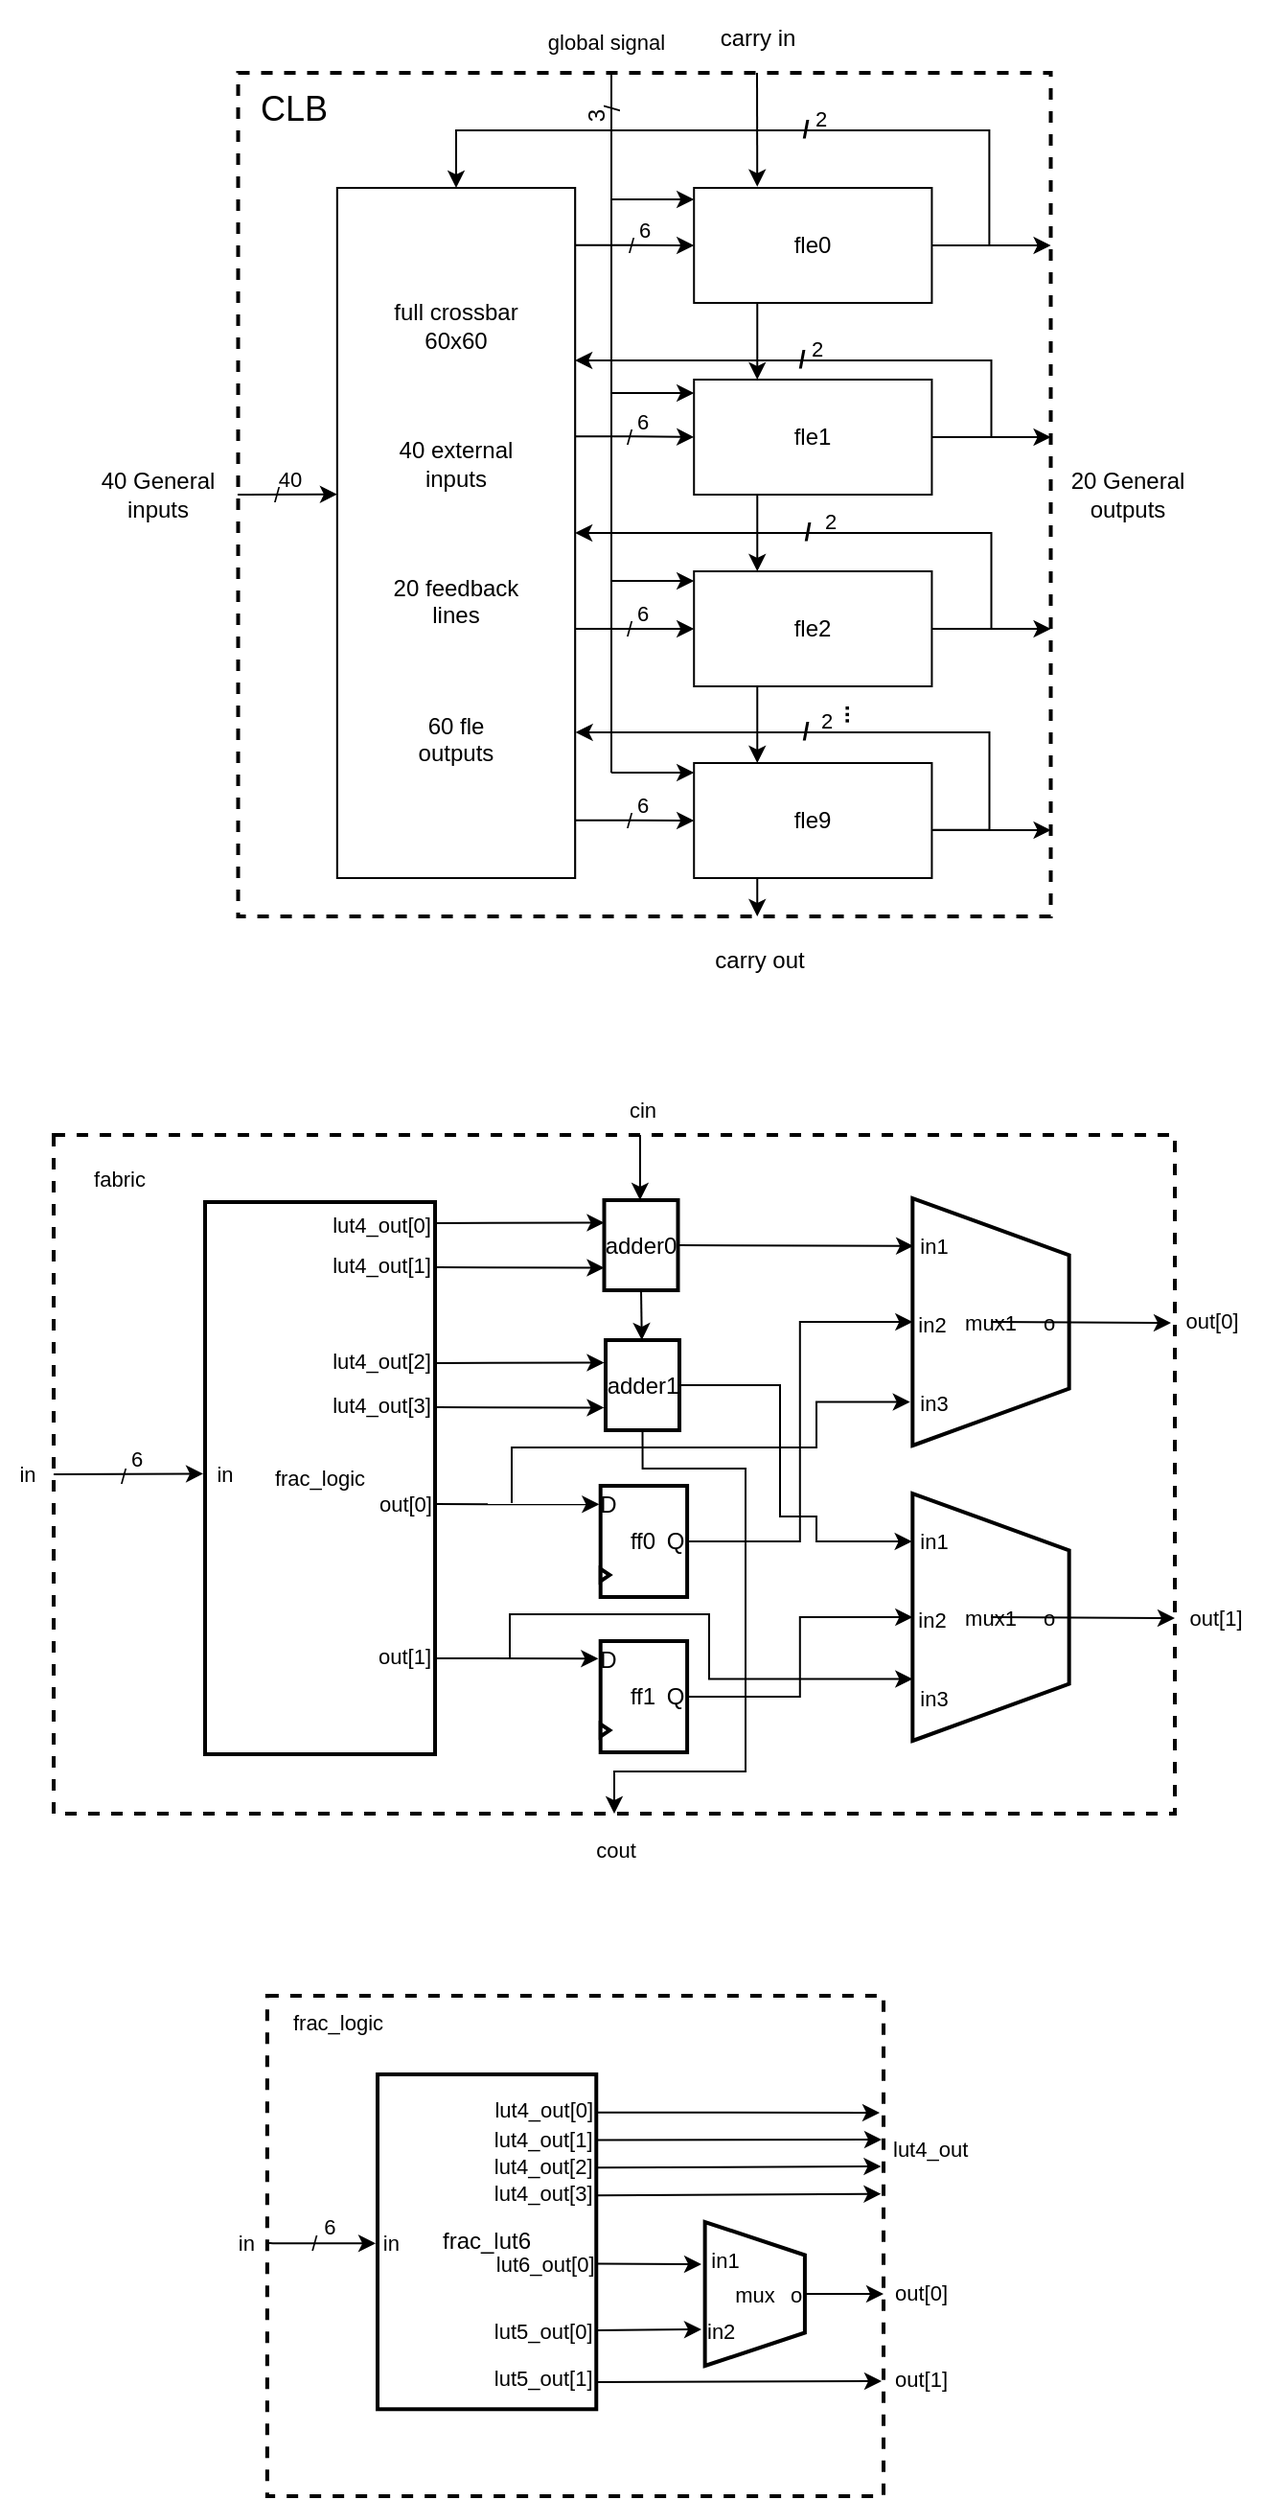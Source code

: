 <mxfile version="20.5.3" type="github">
  <diagram id="gUxy-qBg4H8M0a1N89VH" name="k6_frac_N10_tileable_adder_chain_dpram8K_dsp36_fracff_40nm_sub_tile.xml">
    <mxGraphModel dx="737" dy="924" grid="1" gridSize="1" guides="1" tooltips="1" connect="1" arrows="1" fold="1" page="1" pageScale="1" pageWidth="827" pageHeight="1169" math="0" shadow="0">
      <root>
        <mxCell id="0" />
        <mxCell id="1" parent="0" />
        <mxCell id="h3IM62Ve9VoJd0DQMb7h-341" value="" style="group;" vertex="1" connectable="0" parent="1">
          <mxGeometry x="1085" y="1094" width="344" height="220" as="geometry" />
        </mxCell>
        <mxCell id="h3IM62Ve9VoJd0DQMb7h-211" value="" style="group;" vertex="1" connectable="0" parent="h3IM62Ve9VoJd0DQMb7h-341">
          <mxGeometry width="264" height="220" as="geometry" />
        </mxCell>
        <mxCell id="h3IM62Ve9VoJd0DQMb7h-214" value="" style="rounded=0;whiteSpace=wrap;html=1;labelBackgroundColor=none;labelBorderColor=none;strokeColor=default;strokeWidth=2;fontSize=11;fontColor=none;fillColor=none;dashed=1;" vertex="1" parent="h3IM62Ve9VoJd0DQMb7h-211">
          <mxGeometry x="-57.564" y="-41" width="321.564" height="261" as="geometry" />
        </mxCell>
        <mxCell id="h3IM62Ve9VoJd0DQMb7h-142" value="frac_lut6" style="rounded=0;whiteSpace=wrap;html=1;labelBackgroundColor=none;labelBorderColor=none;strokeColor=default;strokeWidth=2;fontSize=12;fontColor=none;fillColor=default;movable=1;resizable=1;rotatable=1;deletable=1;editable=1;connectable=1;direction=west;" vertex="1" parent="h3IM62Ve9VoJd0DQMb7h-211">
          <mxGeometry width="114.135" height="174.644" as="geometry" />
        </mxCell>
        <mxCell id="h3IM62Ve9VoJd0DQMb7h-197" value="" style="endArrow=classic;html=1;rounded=0;labelBorderColor=none;fontSize=12;fontColor=none;exitX=0;exitY=0.896;exitDx=0;exitDy=0;exitPerimeter=0;" edge="1" parent="h3IM62Ve9VoJd0DQMb7h-211">
          <mxGeometry width="50" height="50" relative="1" as="geometry">
            <mxPoint x="114.135" y="34.271" as="sourcePoint" />
            <mxPoint x="263" y="34" as="targetPoint" />
          </mxGeometry>
        </mxCell>
        <mxCell id="h3IM62Ve9VoJd0DQMb7h-198" value="" style="endArrow=classic;html=1;rounded=0;labelBorderColor=none;fontSize=12;fontColor=none;exitX=0;exitY=0.896;exitDx=0;exitDy=0;exitPerimeter=0;entryX=0.996;entryY=0.341;entryDx=0;entryDy=0;entryPerimeter=0;" edge="1" parent="h3IM62Ve9VoJd0DQMb7h-211" target="h3IM62Ve9VoJd0DQMb7h-214">
          <mxGeometry width="50" height="50" relative="1" as="geometry">
            <mxPoint x="114.135" y="48.683" as="sourcePoint" />
            <mxPoint x="198.496" y="48.324" as="targetPoint" />
          </mxGeometry>
        </mxCell>
        <mxCell id="h3IM62Ve9VoJd0DQMb7h-199" value="" style="endArrow=classic;html=1;rounded=0;labelBorderColor=none;fontSize=12;fontColor=none;exitX=0;exitY=0.896;exitDx=0;exitDy=0;exitPerimeter=0;entryX=0.996;entryY=0.396;entryDx=0;entryDy=0;entryPerimeter=0;" edge="1" parent="h3IM62Ve9VoJd0DQMb7h-211" target="h3IM62Ve9VoJd0DQMb7h-214">
          <mxGeometry width="50" height="50" relative="1" as="geometry">
            <mxPoint x="114.135" y="63.095" as="sourcePoint" />
            <mxPoint x="198.496" y="62.736" as="targetPoint" />
          </mxGeometry>
        </mxCell>
        <mxCell id="h3IM62Ve9VoJd0DQMb7h-200" value="" style="endArrow=classic;html=1;rounded=0;labelBorderColor=none;fontSize=12;fontColor=none;exitX=0;exitY=0.896;exitDx=0;exitDy=0;exitPerimeter=0;" edge="1" parent="h3IM62Ve9VoJd0DQMb7h-211">
          <mxGeometry width="50" height="50" relative="1" as="geometry">
            <mxPoint x="114.135" y="19.858" as="sourcePoint" />
            <mxPoint x="262" y="20" as="targetPoint" />
          </mxGeometry>
        </mxCell>
        <mxCell id="h3IM62Ve9VoJd0DQMb7h-204" value="lut4_out[0]" style="edgeLabel;align=center;verticalAlign=middle;resizable=0;points=[];fontSize=11;fontColor=none;labelBackgroundColor=none;" vertex="1" connectable="0" parent="h3IM62Ve9VoJd0DQMb7h-200">
          <mxGeometry x="-0.603" y="1" relative="1" as="geometry">
            <mxPoint x="-57" y="-1" as="offset" />
          </mxGeometry>
        </mxCell>
        <mxCell id="h3IM62Ve9VoJd0DQMb7h-201" value="" style="endArrow=classic;html=1;rounded=0;labelBorderColor=none;fontSize=12;fontColor=none;exitX=0;exitY=0.896;exitDx=0;exitDy=0;exitPerimeter=0;" edge="1" parent="h3IM62Ve9VoJd0DQMb7h-211">
          <mxGeometry width="50" height="50" relative="1" as="geometry">
            <mxPoint x="114.135" y="133.462" as="sourcePoint" />
            <mxPoint x="169" y="133" as="targetPoint" />
          </mxGeometry>
        </mxCell>
        <mxCell id="h3IM62Ve9VoJd0DQMb7h-202" value="" style="endArrow=classic;html=1;rounded=0;labelBorderColor=none;fontSize=12;fontColor=none;exitX=0.003;exitY=0.081;exitDx=0;exitDy=0;exitPerimeter=0;" edge="1" parent="h3IM62Ve9VoJd0DQMb7h-211" source="h3IM62Ve9VoJd0DQMb7h-142">
          <mxGeometry width="50" height="50" relative="1" as="geometry">
            <mxPoint x="114.135" y="150.417" as="sourcePoint" />
            <mxPoint x="263" y="160" as="targetPoint" />
          </mxGeometry>
        </mxCell>
        <mxCell id="h3IM62Ve9VoJd0DQMb7h-203" value="" style="endArrow=classic;html=1;rounded=0;labelBorderColor=none;fontSize=12;fontColor=none;exitX=0;exitY=0.896;exitDx=0;exitDy=0;exitPerimeter=0;" edge="1" parent="h3IM62Ve9VoJd0DQMb7h-211">
          <mxGeometry width="50" height="50" relative="1" as="geometry">
            <mxPoint x="114.135" y="98.702" as="sourcePoint" />
            <mxPoint x="169" y="99" as="targetPoint" />
          </mxGeometry>
        </mxCell>
        <mxCell id="h3IM62Ve9VoJd0DQMb7h-205" value="lut4_out[1]" style="edgeLabel;align=center;verticalAlign=middle;resizable=0;points=[];fontSize=11;fontColor=none;labelBackgroundColor=none;" vertex="1" connectable="0" parent="h3IM62Ve9VoJd0DQMb7h-211">
          <mxGeometry x="86.344" y="33.062" as="geometry" />
        </mxCell>
        <mxCell id="h3IM62Ve9VoJd0DQMb7h-206" value="lut4_out[2]" style="edgeLabel;align=center;verticalAlign=middle;resizable=0;points=[];fontSize=11;fontColor=none;labelBackgroundColor=none;" vertex="1" connectable="0" parent="h3IM62Ve9VoJd0DQMb7h-211">
          <mxGeometry x="86.344" y="47.475" as="geometry" />
        </mxCell>
        <mxCell id="h3IM62Ve9VoJd0DQMb7h-207" value="lut4_out[3]" style="edgeLabel;align=center;verticalAlign=middle;resizable=0;points=[];fontSize=11;fontColor=none;labelBackgroundColor=none;" vertex="1" connectable="0" parent="h3IM62Ve9VoJd0DQMb7h-211">
          <mxGeometry x="86.344" y="61.039" as="geometry" />
        </mxCell>
        <mxCell id="h3IM62Ve9VoJd0DQMb7h-208" value="lut6_out[0]" style="edgeLabel;align=center;verticalAlign=middle;resizable=0;points=[];fontSize=11;fontColor=none;labelBackgroundColor=none;" vertex="1" connectable="0" parent="h3IM62Ve9VoJd0DQMb7h-211">
          <mxGeometry x="87.336" y="98.342" as="geometry" />
        </mxCell>
        <mxCell id="h3IM62Ve9VoJd0DQMb7h-209" value="lut5_out[0]" style="edgeLabel;align=center;verticalAlign=middle;resizable=0;points=[];fontSize=11;fontColor=none;labelBackgroundColor=none;" vertex="1" connectable="0" parent="h3IM62Ve9VoJd0DQMb7h-211">
          <mxGeometry x="86.344" y="133.101" as="geometry" />
        </mxCell>
        <mxCell id="h3IM62Ve9VoJd0DQMb7h-210" value="lut5_out[1]" style="edgeLabel;align=center;verticalAlign=middle;resizable=0;points=[];fontSize=11;fontColor=none;labelBackgroundColor=none;" vertex="1" connectable="0" parent="h3IM62Ve9VoJd0DQMb7h-211">
          <mxGeometry x="86.344" y="157.997" as="geometry" />
        </mxCell>
        <mxCell id="h3IM62Ve9VoJd0DQMb7h-215" style="edgeStyle=none;rounded=0;orthogonalLoop=1;jettySize=auto;html=0;labelBorderColor=none;fontSize=11;fontColor=none;startArrow=none;startFill=0;endArrow=classic;endFill=1;exitX=0;exitY=0.494;exitDx=0;exitDy=0;exitPerimeter=0;" edge="1" parent="h3IM62Ve9VoJd0DQMb7h-211" source="h3IM62Ve9VoJd0DQMb7h-214">
          <mxGeometry relative="1" as="geometry">
            <mxPoint x="-0.992" y="88.17" as="targetPoint" />
            <Array as="points">
              <mxPoint x="-54.586" y="88.17" />
            </Array>
          </mxGeometry>
        </mxCell>
        <mxCell id="h3IM62Ve9VoJd0DQMb7h-216" value="in" style="edgeLabel;align=center;verticalAlign=middle;resizable=0;points=[];fontSize=11;fontColor=none;labelBackgroundColor=none;" vertex="1" connectable="0" parent="h3IM62Ve9VoJd0DQMb7h-215">
          <mxGeometry x="0.499" relative="1" as="geometry">
            <mxPoint x="22" y="-1" as="offset" />
          </mxGeometry>
        </mxCell>
        <mxCell id="h3IM62Ve9VoJd0DQMb7h-217" value="in" style="edgeLabel;align=center;verticalAlign=middle;resizable=0;points=[];fontSize=11;fontColor=none;labelBackgroundColor=none;" vertex="1" connectable="0" parent="h3IM62Ve9VoJd0DQMb7h-215">
          <mxGeometry x="0.209" relative="1" as="geometry">
            <mxPoint x="-45" y="-1" as="offset" />
          </mxGeometry>
        </mxCell>
        <mxCell id="h3IM62Ve9VoJd0DQMb7h-218" value="/" style="edgeLabel;align=center;verticalAlign=middle;resizable=0;points=[];fontSize=11;fontColor=none;labelBackgroundColor=none;" vertex="1" connectable="0" parent="h3IM62Ve9VoJd0DQMb7h-215">
          <mxGeometry x="-0.127" y="1" relative="1" as="geometry">
            <mxPoint as="offset" />
          </mxGeometry>
        </mxCell>
        <mxCell id="h3IM62Ve9VoJd0DQMb7h-219" value="6" style="edgeLabel;align=center;verticalAlign=bottom;resizable=0;points=[];fontSize=11;fontColor=none;" vertex="1" connectable="0" parent="h3IM62Ve9VoJd0DQMb7h-215">
          <mxGeometry x="0.073" y="-1" relative="1" as="geometry">
            <mxPoint x="2" y="-1" as="offset" />
          </mxGeometry>
        </mxCell>
        <mxCell id="h3IM62Ve9VoJd0DQMb7h-220" style="edgeStyle=none;rounded=0;orthogonalLoop=1;jettySize=auto;html=0;exitX=0.5;exitY=0;exitDx=0;exitDy=0;labelBorderColor=none;fontSize=11;fontColor=none;startArrow=none;startFill=0;endArrow=classic;endFill=1;" edge="1" parent="h3IM62Ve9VoJd0DQMb7h-211" source="h3IM62Ve9VoJd0DQMb7h-214" target="h3IM62Ve9VoJd0DQMb7h-214">
          <mxGeometry relative="1" as="geometry" />
        </mxCell>
        <mxCell id="h3IM62Ve9VoJd0DQMb7h-234" style="edgeStyle=none;rounded=0;orthogonalLoop=1;jettySize=auto;html=0;exitX=0.5;exitY=0;exitDx=0;exitDy=0;entryX=1;entryY=0.596;entryDx=0;entryDy=0;entryPerimeter=0;labelBorderColor=none;fontSize=11;fontColor=none;startArrow=none;startFill=0;endArrow=classic;endFill=1;" edge="1" parent="h3IM62Ve9VoJd0DQMb7h-211" source="h3IM62Ve9VoJd0DQMb7h-223" target="h3IM62Ve9VoJd0DQMb7h-214">
          <mxGeometry relative="1" as="geometry" />
        </mxCell>
        <mxCell id="h3IM62Ve9VoJd0DQMb7h-237" value="frac_logic" style="text;html=1;align=center;verticalAlign=middle;resizable=0;points=[];autosize=1;strokeColor=none;fillColor=none;fontSize=11;fontColor=none;labelBackgroundColor=none;labelBorderColor=none;strokeWidth=2;" vertex="1" parent="h3IM62Ve9VoJd0DQMb7h-211">
          <mxGeometry x="-56" y="-41" width="70" height="27" as="geometry" />
        </mxCell>
        <mxCell id="h3IM62Ve9VoJd0DQMb7h-288" value="" style="group;" vertex="1" connectable="0" parent="h3IM62Ve9VoJd0DQMb7h-211">
          <mxGeometry x="163" y="77" width="73" height="75" as="geometry" />
        </mxCell>
        <mxCell id="h3IM62Ve9VoJd0DQMb7h-227" value="o" style="text;html=1;align=center;verticalAlign=middle;resizable=0;points=[];autosize=1;strokeColor=none;fillColor=none;fontSize=11;fontColor=none;" vertex="1" parent="h3IM62Ve9VoJd0DQMb7h-288">
          <mxGeometry x="42.001" y="24" width="26" height="27" as="geometry" />
        </mxCell>
        <mxCell id="h3IM62Ve9VoJd0DQMb7h-223" value="mux" style="verticalLabelPosition=middle;verticalAlign=middle;html=1;shape=trapezoid;perimeter=trapezoidPerimeter;whiteSpace=wrap;size=0.23;arcSize=10;flipV=1;labelPosition=center;align=center;labelBackgroundColor=none;labelBorderColor=none;strokeColor=default;strokeWidth=2;fontSize=11;fontColor=none;fillColor=none;direction=south;" vertex="1" parent="h3IM62Ve9VoJd0DQMb7h-288">
          <mxGeometry x="7.821" width="52.143" height="75" as="geometry" />
        </mxCell>
        <mxCell id="h3IM62Ve9VoJd0DQMb7h-225" value="in2" style="text;whiteSpace=wrap;fontSize=11;fontColor=none;" vertex="1" parent="h3IM62Ve9VoJd0DQMb7h-288">
          <mxGeometry x="6.952" y="44.25" width="66.048" height="21" as="geometry" />
        </mxCell>
        <mxCell id="h3IM62Ve9VoJd0DQMb7h-224" value="in1" style="text;html=1;align=center;verticalAlign=middle;resizable=0;points=[];autosize=1;strokeColor=none;fillColor=none;fontSize=11;fontColor=none;labelBackgroundColor=none;labelBorderColor=none;strokeWidth=2;" vertex="1" parent="h3IM62Ve9VoJd0DQMb7h-288">
          <mxGeometry y="6" width="35" height="27" as="geometry" />
        </mxCell>
        <mxCell id="h3IM62Ve9VoJd0DQMb7h-221" value="out[1]" style="text;whiteSpace=wrap;fontSize=11;fontColor=none;" vertex="1" parent="h3IM62Ve9VoJd0DQMb7h-341">
          <mxGeometry x="268" y="146" width="76" height="28" as="geometry" />
        </mxCell>
        <mxCell id="h3IM62Ve9VoJd0DQMb7h-222" value="lut4_out" style="text;whiteSpace=wrap;fontSize=11;fontColor=none;" vertex="1" parent="h3IM62Ve9VoJd0DQMb7h-341">
          <mxGeometry x="267" y="26" width="76" height="28" as="geometry" />
        </mxCell>
        <mxCell id="h3IM62Ve9VoJd0DQMb7h-235" value="out[0]" style="text;whiteSpace=wrap;fontSize=11;fontColor=none;" vertex="1" parent="h3IM62Ve9VoJd0DQMb7h-341">
          <mxGeometry x="268" y="101" width="76" height="28" as="geometry" />
        </mxCell>
        <mxCell id="h3IM62Ve9VoJd0DQMb7h-342" value="" style="group;" vertex="1" connectable="0" parent="1">
          <mxGeometry x="888" y="577" width="658" height="413" as="geometry" />
        </mxCell>
        <mxCell id="h3IM62Ve9VoJd0DQMb7h-320" value="" style="rounded=0;whiteSpace=wrap;html=1;labelBackgroundColor=none;labelBorderColor=none;strokeColor=default;strokeWidth=2;fontSize=11;fontColor=none;fillColor=none;dashed=1;" vertex="1" parent="h3IM62Ve9VoJd0DQMb7h-342">
          <mxGeometry x="28" y="27" width="585" height="354" as="geometry" />
        </mxCell>
        <mxCell id="h3IM62Ve9VoJd0DQMb7h-327" style="edgeStyle=none;rounded=0;orthogonalLoop=1;jettySize=auto;html=0;exitX=0;exitY=0.5;exitDx=0;exitDy=0;entryX=-0.008;entryY=0.492;entryDx=0;entryDy=0;entryPerimeter=0;labelBorderColor=none;fontSize=11;fontColor=none;startArrow=none;startFill=0;endArrow=classic;endFill=1;" edge="1" parent="h3IM62Ve9VoJd0DQMb7h-342" source="h3IM62Ve9VoJd0DQMb7h-320" target="h3IM62Ve9VoJd0DQMb7h-238">
          <mxGeometry relative="1" as="geometry" />
        </mxCell>
        <mxCell id="h3IM62Ve9VoJd0DQMb7h-332" value="/" style="edgeLabel;align=center;verticalAlign=middle;resizable=0;points=[];fontSize=11;fontColor=none;labelBackgroundColor=none;html=1;" vertex="1" connectable="0" parent="h3IM62Ve9VoJd0DQMb7h-327">
          <mxGeometry x="-0.344" y="-1" relative="1" as="geometry">
            <mxPoint x="10" as="offset" />
          </mxGeometry>
        </mxCell>
        <mxCell id="h3IM62Ve9VoJd0DQMb7h-333" value="6" style="edgeLabel;html=1;align=center;verticalAlign=bottom;resizable=0;points=[];fontSize=11;fontColor=none;labelBackgroundColor=none;" vertex="1" connectable="0" parent="h3IM62Ve9VoJd0DQMb7h-327">
          <mxGeometry x="0.31" y="-1" relative="1" as="geometry">
            <mxPoint x="-8" as="offset" />
          </mxGeometry>
        </mxCell>
        <mxCell id="h3IM62Ve9VoJd0DQMb7h-277" style="edgeStyle=none;rounded=0;orthogonalLoop=1;jettySize=auto;html=0;exitX=0;exitY=0.25;exitDx=0;exitDy=0;labelBorderColor=none;fontSize=11;fontColor=none;startArrow=classic;startFill=1;endArrow=none;endFill=0;" edge="1" parent="h3IM62Ve9VoJd0DQMb7h-342" source="h3IM62Ve9VoJd0DQMb7h-146">
          <mxGeometry relative="1" as="geometry">
            <mxPoint x="228" y="73" as="targetPoint" />
          </mxGeometry>
        </mxCell>
        <mxCell id="h3IM62Ve9VoJd0DQMb7h-278" style="edgeStyle=none;rounded=0;orthogonalLoop=1;jettySize=auto;html=0;exitX=0;exitY=0.75;exitDx=0;exitDy=0;labelBorderColor=none;fontSize=11;fontColor=none;startArrow=classic;startFill=1;endArrow=none;endFill=0;" edge="1" parent="h3IM62Ve9VoJd0DQMb7h-342" source="h3IM62Ve9VoJd0DQMb7h-146">
          <mxGeometry relative="1" as="geometry">
            <mxPoint x="228" y="96" as="targetPoint" />
          </mxGeometry>
        </mxCell>
        <mxCell id="h3IM62Ve9VoJd0DQMb7h-146" value="adder0" style="rounded=0;whiteSpace=wrap;html=1;labelBackgroundColor=none;labelBorderColor=none;strokeColor=default;strokeWidth=2;fontSize=12;fontColor=none;fillColor=default;" vertex="1" parent="h3IM62Ve9VoJd0DQMb7h-342">
          <mxGeometry x="315.25" y="61" width="38.5" height="47" as="geometry" />
        </mxCell>
        <mxCell id="h3IM62Ve9VoJd0DQMb7h-240" value="" style="group;" vertex="1" connectable="0" parent="h3IM62Ve9VoJd0DQMb7h-342">
          <mxGeometry x="303" y="206.999" width="63.005" height="61.001" as="geometry" />
        </mxCell>
        <mxCell id="h3IM62Ve9VoJd0DQMb7h-156" value="Q" style="text;html=1;align=center;verticalAlign=middle;resizable=0;points=[];autosize=1;strokeColor=none;fillColor=none;fontSize=12;fontColor=none;container=0;" vertex="1" parent="h3IM62Ve9VoJd0DQMb7h-240">
          <mxGeometry x="35.005" y="18.496" width="28" height="27" as="geometry" />
        </mxCell>
        <mxCell id="h3IM62Ve9VoJd0DQMb7h-155" value="D" style="text;html=1;align=center;verticalAlign=middle;resizable=0;points=[];autosize=1;strokeColor=none;fillColor=none;fontSize=12;fontColor=none;container=0;" vertex="1" parent="h3IM62Ve9VoJd0DQMb7h-240">
          <mxGeometry width="28" height="27" as="geometry" />
        </mxCell>
        <mxCell id="h3IM62Ve9VoJd0DQMb7h-153" value="ff0" style="rounded=0;whiteSpace=wrap;html=1;labelBackgroundColor=none;labelBorderColor=none;strokeColor=default;strokeWidth=2;fontSize=12;fontColor=none;fillColor=none;movable=1;resizable=1;rotatable=1;deletable=1;editable=1;connectable=1;container=0;" vertex="1" parent="h3IM62Ve9VoJd0DQMb7h-240">
          <mxGeometry x="10.352" y="3.001" width="45.196" height="58" as="geometry" />
        </mxCell>
        <mxCell id="h3IM62Ve9VoJd0DQMb7h-158" value="" style="triangle;whiteSpace=wrap;html=1;labelBackgroundColor=none;labelBorderColor=none;strokeColor=default;strokeWidth=2;fontSize=12;fontColor=none;fillColor=default;container=0;" vertex="1" parent="h3IM62Ve9VoJd0DQMb7h-240">
          <mxGeometry x="10.352" y="46.341" width="4.757" height="6.374" as="geometry" />
        </mxCell>
        <mxCell id="h3IM62Ve9VoJd0DQMb7h-267" value="" style="group;" vertex="1" connectable="0" parent="h3IM62Ve9VoJd0DQMb7h-342">
          <mxGeometry x="303" y="287.999" width="63.005" height="61.001" as="geometry" />
        </mxCell>
        <mxCell id="h3IM62Ve9VoJd0DQMb7h-271" value="Q" style="text;html=1;align=center;verticalAlign=middle;resizable=0;points=[];autosize=1;strokeColor=none;fillColor=none;fontSize=12;fontColor=none;container=0;" vertex="1" parent="h3IM62Ve9VoJd0DQMb7h-267">
          <mxGeometry x="35.005" y="18.496" width="28" height="27" as="geometry" />
        </mxCell>
        <mxCell id="h3IM62Ve9VoJd0DQMb7h-268" value="ff1" style="rounded=0;whiteSpace=wrap;html=1;labelBackgroundColor=none;labelBorderColor=none;strokeColor=default;strokeWidth=2;fontSize=12;fontColor=none;fillColor=none;movable=1;resizable=1;rotatable=1;deletable=1;editable=1;connectable=1;container=0;" vertex="1" parent="h3IM62Ve9VoJd0DQMb7h-267">
          <mxGeometry x="10.352" y="3.001" width="45.196" height="58" as="geometry" />
        </mxCell>
        <mxCell id="h3IM62Ve9VoJd0DQMb7h-269" value="" style="triangle;whiteSpace=wrap;html=1;labelBackgroundColor=none;labelBorderColor=none;strokeColor=default;strokeWidth=2;fontSize=12;fontColor=none;fillColor=default;container=0;" vertex="1" parent="h3IM62Ve9VoJd0DQMb7h-267">
          <mxGeometry x="10.352" y="46.341" width="4.757" height="6.374" as="geometry" />
        </mxCell>
        <mxCell id="h3IM62Ve9VoJd0DQMb7h-270" value="D" style="text;html=1;align=center;verticalAlign=middle;resizable=0;points=[];autosize=1;strokeColor=none;fillColor=none;fontSize=12;fontColor=none;container=0;" vertex="1" parent="h3IM62Ve9VoJd0DQMb7h-267">
          <mxGeometry width="28" height="27" as="geometry" />
        </mxCell>
        <mxCell id="h3IM62Ve9VoJd0DQMb7h-273" style="edgeStyle=none;rounded=0;orthogonalLoop=1;jettySize=auto;html=0;exitX=1.004;exitY=0.547;exitDx=0;exitDy=0;labelBorderColor=none;fontSize=11;fontColor=none;startArrow=none;startFill=0;endArrow=classic;endFill=1;entryX=-0.015;entryY=0.167;entryDx=0;entryDy=0;entryPerimeter=0;exitPerimeter=0;" edge="1" parent="h3IM62Ve9VoJd0DQMb7h-342">
          <mxGeometry relative="1" as="geometry">
            <mxPoint x="312.194" y="300.146" as="targetPoint" />
            <mxPoint x="227.0" y="299.996" as="sourcePoint" />
          </mxGeometry>
        </mxCell>
        <mxCell id="h3IM62Ve9VoJd0DQMb7h-275" value="out[1]" style="edgeLabel;align=center;verticalAlign=middle;resizable=0;points=[];fontSize=11;fontColor=none;labelBackgroundColor=none;" vertex="1" connectable="0" parent="h3IM62Ve9VoJd0DQMb7h-342">
          <mxGeometry x="210.998" y="297.999" as="geometry" />
        </mxCell>
        <mxCell id="h3IM62Ve9VoJd0DQMb7h-331" style="edgeStyle=orthogonalEdgeStyle;rounded=0;orthogonalLoop=1;jettySize=auto;html=0;exitX=0.5;exitY=1;exitDx=0;exitDy=0;entryX=0.5;entryY=1;entryDx=0;entryDy=0;labelBorderColor=none;fontSize=11;fontColor=none;startArrow=none;startFill=0;endArrow=classic;endFill=1;" edge="1" parent="h3IM62Ve9VoJd0DQMb7h-342" source="h3IM62Ve9VoJd0DQMb7h-276" target="h3IM62Ve9VoJd0DQMb7h-320">
          <mxGeometry relative="1" as="geometry">
            <Array as="points">
              <mxPoint x="335" y="201" />
              <mxPoint x="389" y="201" />
              <mxPoint x="389" y="359" />
              <mxPoint x="321" y="359" />
            </Array>
          </mxGeometry>
        </mxCell>
        <mxCell id="h3IM62Ve9VoJd0DQMb7h-276" value="adder1" style="rounded=0;whiteSpace=wrap;html=1;labelBackgroundColor=none;labelBorderColor=none;strokeColor=default;strokeWidth=2;fontSize=12;fontColor=none;fillColor=default;" vertex="1" parent="h3IM62Ve9VoJd0DQMb7h-342">
          <mxGeometry x="316" y="134" width="38.5" height="47" as="geometry" />
        </mxCell>
        <mxCell id="h3IM62Ve9VoJd0DQMb7h-330" style="edgeStyle=none;rounded=0;orthogonalLoop=1;jettySize=auto;html=0;exitX=0.5;exitY=1;exitDx=0;exitDy=0;labelBorderColor=none;fontSize=11;fontColor=none;startArrow=none;startFill=0;endArrow=classic;endFill=1;" edge="1" parent="h3IM62Ve9VoJd0DQMb7h-342" source="h3IM62Ve9VoJd0DQMb7h-146" target="h3IM62Ve9VoJd0DQMb7h-276">
          <mxGeometry relative="1" as="geometry" />
        </mxCell>
        <mxCell id="h3IM62Ve9VoJd0DQMb7h-279" style="edgeStyle=none;rounded=0;orthogonalLoop=1;jettySize=auto;html=0;exitX=0;exitY=0.25;exitDx=0;exitDy=0;labelBorderColor=none;fontSize=11;fontColor=none;startArrow=classic;startFill=1;endArrow=none;endFill=0;" edge="1" parent="h3IM62Ve9VoJd0DQMb7h-342">
          <mxGeometry relative="1" as="geometry">
            <mxPoint x="315.25" y="145.74" as="sourcePoint" />
            <mxPoint x="228" y="145.99" as="targetPoint" />
          </mxGeometry>
        </mxCell>
        <mxCell id="h3IM62Ve9VoJd0DQMb7h-280" style="edgeStyle=none;rounded=0;orthogonalLoop=1;jettySize=auto;html=0;exitX=0;exitY=0.75;exitDx=0;exitDy=0;labelBorderColor=none;fontSize=11;fontColor=none;startArrow=classic;startFill=1;endArrow=none;endFill=0;" edge="1" parent="h3IM62Ve9VoJd0DQMb7h-342">
          <mxGeometry relative="1" as="geometry">
            <mxPoint x="315.25" y="169.24" as="sourcePoint" />
            <mxPoint x="228" y="168.99" as="targetPoint" />
          </mxGeometry>
        </mxCell>
        <mxCell id="h3IM62Ve9VoJd0DQMb7h-281" value="lut4_out[0]" style="edgeLabel;align=center;verticalAlign=middle;resizable=0;points=[];fontSize=11;fontColor=none;labelBackgroundColor=none;" vertex="1" connectable="0" parent="h3IM62Ve9VoJd0DQMb7h-342">
          <mxGeometry x="194.998" y="218.999" as="geometry">
            <mxPoint x="4" y="-146" as="offset" />
          </mxGeometry>
        </mxCell>
        <mxCell id="h3IM62Ve9VoJd0DQMb7h-285" value="lut4_out[1]" style="edgeLabel;align=center;verticalAlign=middle;resizable=0;points=[];fontSize=11;fontColor=none;labelBackgroundColor=none;" vertex="1" connectable="0" parent="h3IM62Ve9VoJd0DQMb7h-342">
          <mxGeometry x="194.998" y="239.999" as="geometry">
            <mxPoint x="4" y="-146" as="offset" />
          </mxGeometry>
        </mxCell>
        <mxCell id="h3IM62Ve9VoJd0DQMb7h-286" value="lut4_out[2]" style="edgeLabel;align=center;verticalAlign=middle;resizable=0;points=[];fontSize=11;fontColor=none;labelBackgroundColor=none;" vertex="1" connectable="0" parent="h3IM62Ve9VoJd0DQMb7h-342">
          <mxGeometry x="194.998" y="289.999" as="geometry">
            <mxPoint x="4" y="-146" as="offset" />
          </mxGeometry>
        </mxCell>
        <mxCell id="h3IM62Ve9VoJd0DQMb7h-287" value="lut4_out[3]" style="edgeLabel;align=center;verticalAlign=middle;resizable=0;points=[];fontSize=11;fontColor=none;labelBackgroundColor=none;" vertex="1" connectable="0" parent="h3IM62Ve9VoJd0DQMb7h-342">
          <mxGeometry x="194.998" y="312.999" as="geometry">
            <mxPoint x="4" y="-146" as="offset" />
          </mxGeometry>
        </mxCell>
        <mxCell id="h3IM62Ve9VoJd0DQMb7h-302" value="" style="group;" vertex="1" connectable="0" parent="h3IM62Ve9VoJd0DQMb7h-342">
          <mxGeometry x="468" y="60" width="92.001" height="129" as="geometry" />
        </mxCell>
        <mxCell id="h3IM62Ve9VoJd0DQMb7h-290" value="in1" style="text;html=1;align=center;verticalAlign=middle;resizable=0;points=[];autosize=1;strokeColor=none;fillColor=none;fontSize=11;fontColor=none;" vertex="1" parent="h3IM62Ve9VoJd0DQMb7h-302">
          <mxGeometry x="1" y="11" width="35" height="27" as="geometry" />
        </mxCell>
        <mxCell id="h3IM62Ve9VoJd0DQMb7h-291" value="in3" style="text;html=1;align=center;verticalAlign=middle;resizable=0;points=[];autosize=1;strokeColor=none;fillColor=none;fontSize=11;fontColor=none;" vertex="1" parent="h3IM62Ve9VoJd0DQMb7h-302">
          <mxGeometry x="1" y="93" width="35" height="27" as="geometry" />
        </mxCell>
        <mxCell id="h3IM62Ve9VoJd0DQMb7h-292" value="o" style="text;html=1;align=center;verticalAlign=middle;resizable=0;points=[];autosize=1;strokeColor=none;fillColor=none;fontSize=11;fontColor=none;" vertex="1" parent="h3IM62Ve9VoJd0DQMb7h-302">
          <mxGeometry x="66.001" y="51" width="26" height="27" as="geometry" />
        </mxCell>
        <mxCell id="h3IM62Ve9VoJd0DQMb7h-301" value="in2" style="text;html=1;align=center;verticalAlign=middle;resizable=0;points=[];autosize=1;strokeColor=none;fillColor=none;fontSize=11;fontColor=none;labelBackgroundColor=none;labelBorderColor=none;strokeWidth=2;" vertex="1" parent="h3IM62Ve9VoJd0DQMb7h-302">
          <mxGeometry y="52" width="35" height="27" as="geometry" />
        </mxCell>
        <mxCell id="h3IM62Ve9VoJd0DQMb7h-289" value="mux1" style="verticalLabelPosition=middle;verticalAlign=middle;html=1;shape=trapezoid;perimeter=trapezoidPerimeter;whiteSpace=wrap;size=0.23;arcSize=10;flipV=1;labelPosition=center;align=center;labelBackgroundColor=none;labelBorderColor=none;strokeColor=default;strokeWidth=2;fontSize=11;fontColor=none;fillColor=none;direction=south;" vertex="1" parent="h3IM62Ve9VoJd0DQMb7h-302">
          <mxGeometry x="8.167" width="81.667" height="129" as="geometry" />
        </mxCell>
        <mxCell id="h3IM62Ve9VoJd0DQMb7h-314" style="edgeStyle=orthogonalEdgeStyle;rounded=0;orthogonalLoop=1;jettySize=auto;html=0;exitX=0.176;exitY=1.016;exitDx=0;exitDy=0;labelBorderColor=none;fontSize=11;fontColor=none;startArrow=classic;startFill=1;endArrow=none;endFill=0;exitPerimeter=0;" edge="1" parent="h3IM62Ve9VoJd0DQMb7h-342" source="h3IM62Ve9VoJd0DQMb7h-289">
          <mxGeometry relative="1" as="geometry">
            <mxPoint x="267" y="219" as="targetPoint" />
            <Array as="points">
              <mxPoint x="426" y="166" />
              <mxPoint x="426" y="190" />
              <mxPoint x="267" y="190" />
            </Array>
          </mxGeometry>
        </mxCell>
        <mxCell id="h3IM62Ve9VoJd0DQMb7h-315" style="edgeStyle=orthogonalEdgeStyle;rounded=0;orthogonalLoop=1;jettySize=auto;html=0;exitX=1;exitY=0.5;exitDx=0;exitDy=0;entryX=0.5;entryY=1;entryDx=0;entryDy=0;labelBorderColor=none;fontSize=11;fontColor=none;startArrow=none;startFill=0;endArrow=classic;endFill=1;" edge="1" parent="h3IM62Ve9VoJd0DQMb7h-342" source="h3IM62Ve9VoJd0DQMb7h-153" target="h3IM62Ve9VoJd0DQMb7h-289">
          <mxGeometry relative="1" as="geometry" />
        </mxCell>
        <mxCell id="h3IM62Ve9VoJd0DQMb7h-303" value="" style="group;" vertex="1" connectable="0" parent="h3IM62Ve9VoJd0DQMb7h-342">
          <mxGeometry x="468" y="214" width="92.001" height="129" as="geometry" />
        </mxCell>
        <mxCell id="h3IM62Ve9VoJd0DQMb7h-306" value="o" style="text;html=1;align=center;verticalAlign=middle;resizable=0;points=[];autosize=1;strokeColor=none;fillColor=none;fontSize=11;fontColor=none;" vertex="1" parent="h3IM62Ve9VoJd0DQMb7h-303">
          <mxGeometry x="66.001" y="51" width="26" height="27" as="geometry" />
        </mxCell>
        <mxCell id="h3IM62Ve9VoJd0DQMb7h-305" value="in3" style="text;html=1;align=center;verticalAlign=middle;resizable=0;points=[];autosize=1;strokeColor=none;fillColor=none;fontSize=11;fontColor=none;" vertex="1" parent="h3IM62Ve9VoJd0DQMb7h-303">
          <mxGeometry x="1" y="93" width="35" height="27" as="geometry" />
        </mxCell>
        <mxCell id="h3IM62Ve9VoJd0DQMb7h-308" value="mux1" style="verticalLabelPosition=middle;verticalAlign=middle;html=1;shape=trapezoid;perimeter=trapezoidPerimeter;whiteSpace=wrap;size=0.23;arcSize=10;flipV=1;labelPosition=center;align=center;labelBackgroundColor=none;labelBorderColor=none;strokeColor=default;strokeWidth=2;fontSize=11;fontColor=none;fillColor=none;direction=south;" vertex="1" parent="h3IM62Ve9VoJd0DQMb7h-303">
          <mxGeometry x="8.167" width="81.667" height="129" as="geometry" />
        </mxCell>
        <mxCell id="h3IM62Ve9VoJd0DQMb7h-304" value="in1" style="text;html=1;align=center;verticalAlign=middle;resizable=0;points=[];autosize=1;strokeColor=none;fillColor=none;fontSize=11;fontColor=none;" vertex="1" parent="h3IM62Ve9VoJd0DQMb7h-303">
          <mxGeometry x="1" y="11" width="35" height="27" as="geometry" />
        </mxCell>
        <mxCell id="h3IM62Ve9VoJd0DQMb7h-307" value="in2" style="text;html=1;align=center;verticalAlign=middle;resizable=0;points=[];autosize=1;strokeColor=none;fillColor=none;fontSize=11;fontColor=none;labelBackgroundColor=none;labelBorderColor=none;strokeWidth=2;" vertex="1" parent="h3IM62Ve9VoJd0DQMb7h-303">
          <mxGeometry y="52" width="35" height="27" as="geometry" />
        </mxCell>
        <mxCell id="h3IM62Ve9VoJd0DQMb7h-318" style="edgeStyle=orthogonalEdgeStyle;rounded=0;orthogonalLoop=1;jettySize=auto;html=0;exitX=1;exitY=0.5;exitDx=0;exitDy=0;entryX=0.5;entryY=1;entryDx=0;entryDy=0;labelBorderColor=none;fontSize=11;fontColor=none;startArrow=none;startFill=0;endArrow=classic;endFill=1;" edge="1" parent="h3IM62Ve9VoJd0DQMb7h-342" source="h3IM62Ve9VoJd0DQMb7h-268" target="h3IM62Ve9VoJd0DQMb7h-308">
          <mxGeometry relative="1" as="geometry" />
        </mxCell>
        <mxCell id="h3IM62Ve9VoJd0DQMb7h-319" style="edgeStyle=orthogonalEdgeStyle;rounded=0;orthogonalLoop=1;jettySize=auto;html=0;exitX=0.75;exitY=1;exitDx=0;exitDy=0;labelBorderColor=none;fontSize=11;fontColor=none;startArrow=classic;startFill=1;endArrow=none;endFill=0;" edge="1" parent="h3IM62Ve9VoJd0DQMb7h-342" source="h3IM62Ve9VoJd0DQMb7h-308">
          <mxGeometry relative="1" as="geometry">
            <mxPoint x="266" y="300" as="targetPoint" />
            <Array as="points">
              <mxPoint x="370" y="311" />
              <mxPoint x="370" y="277" />
              <mxPoint x="266" y="277" />
            </Array>
          </mxGeometry>
        </mxCell>
        <mxCell id="h3IM62Ve9VoJd0DQMb7h-321" style="rounded=0;orthogonalLoop=1;jettySize=auto;html=0;exitX=0.5;exitY=0;exitDx=0;exitDy=0;labelBorderColor=none;fontSize=11;fontColor=none;startArrow=none;startFill=0;endArrow=classic;endFill=1;" edge="1" parent="h3IM62Ve9VoJd0DQMb7h-342" source="h3IM62Ve9VoJd0DQMb7h-289">
          <mxGeometry relative="1" as="geometry">
            <mxPoint x="611" y="125" as="targetPoint" />
          </mxGeometry>
        </mxCell>
        <mxCell id="h3IM62Ve9VoJd0DQMb7h-325" style="edgeStyle=none;rounded=0;orthogonalLoop=1;jettySize=auto;html=0;exitX=0.5;exitY=0;exitDx=0;exitDy=0;entryX=1;entryY=0.712;entryDx=0;entryDy=0;entryPerimeter=0;labelBorderColor=none;fontSize=11;fontColor=none;startArrow=none;startFill=0;endArrow=classic;endFill=1;" edge="1" parent="h3IM62Ve9VoJd0DQMb7h-342" source="h3IM62Ve9VoJd0DQMb7h-308" target="h3IM62Ve9VoJd0DQMb7h-320">
          <mxGeometry relative="1" as="geometry" />
        </mxCell>
        <mxCell id="h3IM62Ve9VoJd0DQMb7h-309" style="edgeStyle=none;rounded=0;orthogonalLoop=1;jettySize=auto;html=0;exitX=1;exitY=0.5;exitDx=0;exitDy=0;entryX=0.807;entryY=0.995;entryDx=0;entryDy=0;entryPerimeter=0;labelBorderColor=none;fontSize=11;fontColor=none;startArrow=none;startFill=0;endArrow=classic;endFill=1;" edge="1" parent="h3IM62Ve9VoJd0DQMb7h-342" source="h3IM62Ve9VoJd0DQMb7h-146" target="h3IM62Ve9VoJd0DQMb7h-289">
          <mxGeometry relative="1" as="geometry" />
        </mxCell>
        <mxCell id="h3IM62Ve9VoJd0DQMb7h-326" style="edgeStyle=none;rounded=0;orthogonalLoop=1;jettySize=auto;html=0;exitX=0;exitY=0.5;exitDx=0;exitDy=0;labelBorderColor=none;fontSize=11;fontColor=none;startArrow=none;startFill=0;endArrow=classic;endFill=1;" edge="1" parent="h3IM62Ve9VoJd0DQMb7h-342" source="h3IM62Ve9VoJd0DQMb7h-320" target="h3IM62Ve9VoJd0DQMb7h-320">
          <mxGeometry relative="1" as="geometry" />
        </mxCell>
        <mxCell id="h3IM62Ve9VoJd0DQMb7h-238" value="frac_logic" style="rounded=0;whiteSpace=wrap;html=1;labelBackgroundColor=none;labelBorderColor=none;strokeColor=default;strokeWidth=2;fontSize=11;fontColor=none;fillColor=none;" vertex="1" parent="h3IM62Ve9VoJd0DQMb7h-342">
          <mxGeometry x="107" y="62" width="120" height="288" as="geometry" />
        </mxCell>
        <mxCell id="h3IM62Ve9VoJd0DQMb7h-317" style="edgeStyle=orthogonalEdgeStyle;rounded=0;orthogonalLoop=1;jettySize=auto;html=0;exitX=1;exitY=0.5;exitDx=0;exitDy=0;entryX=0.806;entryY=1.004;entryDx=0;entryDy=0;entryPerimeter=0;labelBorderColor=none;fontSize=11;fontColor=none;startArrow=none;startFill=0;endArrow=classic;endFill=1;" edge="1" parent="h3IM62Ve9VoJd0DQMb7h-342" source="h3IM62Ve9VoJd0DQMb7h-276" target="h3IM62Ve9VoJd0DQMb7h-308">
          <mxGeometry relative="1" as="geometry">
            <Array as="points">
              <mxPoint x="407" y="158" />
              <mxPoint x="407" y="226" />
              <mxPoint x="426" y="226" />
              <mxPoint x="426" y="239" />
            </Array>
          </mxGeometry>
        </mxCell>
        <mxCell id="h3IM62Ve9VoJd0DQMb7h-328" style="edgeStyle=none;rounded=0;orthogonalLoop=1;jettySize=auto;html=0;exitX=0.5;exitY=0;exitDx=0;exitDy=0;labelBorderColor=none;fontSize=11;fontColor=none;startArrow=none;startFill=0;endArrow=classic;endFill=1;" edge="1" parent="h3IM62Ve9VoJd0DQMb7h-342" source="h3IM62Ve9VoJd0DQMb7h-320" target="h3IM62Ve9VoJd0DQMb7h-320">
          <mxGeometry relative="1" as="geometry" />
        </mxCell>
        <mxCell id="h3IM62Ve9VoJd0DQMb7h-272" style="edgeStyle=none;rounded=0;orthogonalLoop=1;jettySize=auto;html=0;exitX=1.004;exitY=0.547;exitDx=0;exitDy=0;labelBorderColor=none;fontSize=11;fontColor=none;startArrow=none;startFill=0;endArrow=classic;endFill=1;entryX=-0.015;entryY=0.167;entryDx=0;entryDy=0;entryPerimeter=0;exitPerimeter=0;" edge="1" parent="h3IM62Ve9VoJd0DQMb7h-342" source="h3IM62Ve9VoJd0DQMb7h-238" target="h3IM62Ve9VoJd0DQMb7h-153">
          <mxGeometry relative="1" as="geometry">
            <mxPoint x="252" y="213" as="targetPoint" />
          </mxGeometry>
        </mxCell>
        <mxCell id="h3IM62Ve9VoJd0DQMb7h-274" value="out[0]" style="edgeLabel;align=center;verticalAlign=middle;resizable=0;points=[];fontSize=11;fontColor=none;labelBackgroundColor=none;" vertex="1" connectable="0" parent="h3IM62Ve9VoJd0DQMb7h-272">
          <mxGeometry x="-0.556" y="-1" relative="1" as="geometry">
            <mxPoint x="-35" y="-2" as="offset" />
          </mxGeometry>
        </mxCell>
        <mxCell id="h3IM62Ve9VoJd0DQMb7h-329" style="edgeStyle=none;rounded=0;orthogonalLoop=1;jettySize=auto;html=0;exitX=0.523;exitY=0;exitDx=0;exitDy=0;entryX=0.523;entryY=0.096;entryDx=0;entryDy=0;entryPerimeter=0;labelBorderColor=none;fontSize=11;fontColor=none;startArrow=none;startFill=0;endArrow=classic;endFill=1;exitPerimeter=0;" edge="1" parent="h3IM62Ve9VoJd0DQMb7h-342" source="h3IM62Ve9VoJd0DQMb7h-320" target="h3IM62Ve9VoJd0DQMb7h-320">
          <mxGeometry relative="1" as="geometry" />
        </mxCell>
        <mxCell id="h3IM62Ve9VoJd0DQMb7h-334" value="in" style="text;html=1;align=center;verticalAlign=middle;resizable=0;points=[];autosize=1;strokeColor=none;fillColor=none;fontSize=11;fontColor=none;" vertex="1" parent="h3IM62Ve9VoJd0DQMb7h-342">
          <mxGeometry x="103" y="190.5" width="28" height="27" as="geometry" />
        </mxCell>
        <mxCell id="h3IM62Ve9VoJd0DQMb7h-335" value="in" style="text;html=1;align=center;verticalAlign=middle;resizable=0;points=[];autosize=1;strokeColor=none;fillColor=none;fontSize=11;fontColor=none;" vertex="1" parent="h3IM62Ve9VoJd0DQMb7h-342">
          <mxGeometry y="190.5" width="28" height="27" as="geometry" />
        </mxCell>
        <mxCell id="h3IM62Ve9VoJd0DQMb7h-336" value="out[0]" style="text;html=1;align=center;verticalAlign=middle;resizable=0;points=[];autosize=1;strokeColor=none;fillColor=none;fontSize=11;fontColor=none;" vertex="1" parent="h3IM62Ve9VoJd0DQMb7h-342">
          <mxGeometry x="607" y="110" width="49" height="27" as="geometry" />
        </mxCell>
        <mxCell id="h3IM62Ve9VoJd0DQMb7h-337" value="out[1]" style="text;html=1;align=center;verticalAlign=middle;resizable=0;points=[];autosize=1;strokeColor=none;fillColor=none;fontSize=11;fontColor=none;" vertex="1" parent="h3IM62Ve9VoJd0DQMb7h-342">
          <mxGeometry x="609" y="265" width="49" height="27" as="geometry" />
        </mxCell>
        <mxCell id="h3IM62Ve9VoJd0DQMb7h-338" value="cout" style="text;html=1;align=center;verticalAlign=middle;resizable=0;points=[];autosize=1;strokeColor=none;fillColor=none;fontSize=11;fontColor=none;" vertex="1" parent="h3IM62Ve9VoJd0DQMb7h-342">
          <mxGeometry x="299.5" y="386" width="42" height="27" as="geometry" />
        </mxCell>
        <mxCell id="h3IM62Ve9VoJd0DQMb7h-339" value="cin" style="text;html=1;align=center;verticalAlign=middle;resizable=0;points=[];autosize=1;strokeColor=none;fillColor=none;fontSize=11;fontColor=none;" vertex="1" parent="h3IM62Ve9VoJd0DQMb7h-342">
          <mxGeometry x="318.25" width="34" height="27" as="geometry" />
        </mxCell>
        <mxCell id="h3IM62Ve9VoJd0DQMb7h-340" value="fabric" style="text;html=1;align=center;verticalAlign=middle;resizable=0;points=[];autosize=1;strokeColor=none;fillColor=none;fontSize=11;fontColor=none;" vertex="1" parent="h3IM62Ve9VoJd0DQMb7h-342">
          <mxGeometry x="38" y="36" width="48" height="27" as="geometry" />
        </mxCell>
        <mxCell id="h3IM62Ve9VoJd0DQMb7h-344" value="" style="group;" vertex="1" connectable="0" parent="1">
          <mxGeometry x="914" y="12" width="605" height="516" as="geometry" />
        </mxCell>
        <mxCell id="h3IM62Ve9VoJd0DQMb7h-128" value="&lt;font style=&quot;font-size: 12px;&quot;&gt;carry out&lt;/font&gt;" style="text;html=1;align=center;verticalAlign=middle;resizable=0;points=[];autosize=1;strokeColor=none;fillColor=none;fontSize=18;fontColor=none;" vertex="1" parent="h3IM62Ve9VoJd0DQMb7h-344">
          <mxGeometry x="336.5" y="481" width="66" height="35" as="geometry" />
        </mxCell>
        <mxCell id="h3IM62Ve9VoJd0DQMb7h-343" value="" style="group;" vertex="1" connectable="0" parent="h3IM62Ve9VoJd0DQMb7h-344">
          <mxGeometry width="605" height="478" as="geometry" />
        </mxCell>
        <mxCell id="h3IM62Ve9VoJd0DQMb7h-74" value="" style="group;horizontal=1;" vertex="1" connectable="0" parent="h3IM62Ve9VoJd0DQMb7h-343">
          <mxGeometry y="38" width="605" height="440" as="geometry" />
        </mxCell>
        <mxCell id="h3IM62Ve9VoJd0DQMb7h-63" value="" style="group;fontStyle=0;fontSize=18;strokeWidth=2;fillColor=none;perimeterSpacing=5;strokeColor=default;dashed=1;fontColor=none;noLabel=1;" vertex="1" connectable="0" parent="h3IM62Ve9VoJd0DQMb7h-74">
          <mxGeometry x="98.248" width="424.017" height="440" as="geometry" />
        </mxCell>
        <mxCell id="h3IM62Ve9VoJd0DQMb7h-57" style="edgeStyle=orthogonalEdgeStyle;rounded=0;orthogonalLoop=1;jettySize=auto;html=0;exitX=1;exitY=0.5;exitDx=0;exitDy=0;labelBorderColor=none;startArrow=none;startFill=0;endArrow=classic;endFill=1;" edge="1" parent="h3IM62Ve9VoJd0DQMb7h-63" source="h3IM62Ve9VoJd0DQMb7h-3">
          <mxGeometry relative="1" as="geometry">
            <mxPoint x="424.017" y="190" as="targetPoint" />
            <Array as="points">
              <mxPoint x="424.017" y="190" />
            </Array>
          </mxGeometry>
        </mxCell>
        <mxCell id="h3IM62Ve9VoJd0DQMb7h-123" style="edgeStyle=none;rounded=0;orthogonalLoop=1;jettySize=auto;html=0;exitX=0.25;exitY=1;exitDx=0;exitDy=0;entryX=0.25;entryY=0;entryDx=0;entryDy=0;labelBorderColor=none;fontSize=18;fontColor=none;startArrow=none;startFill=0;endArrow=classic;endFill=1;" edge="1" parent="h3IM62Ve9VoJd0DQMb7h-63">
          <mxGeometry relative="1" as="geometry">
            <mxPoint x="270.889" y="120" as="sourcePoint" />
            <mxPoint x="270.889" y="160" as="targetPoint" />
          </mxGeometry>
        </mxCell>
        <mxCell id="h3IM62Ve9VoJd0DQMb7h-2" value="fle0" style="rounded=0;whiteSpace=wrap;html=1;" vertex="1" parent="h3IM62Ve9VoJd0DQMb7h-63">
          <mxGeometry x="237.863" y="60" width="124.103" height="60" as="geometry" />
        </mxCell>
        <mxCell id="h3IM62Ve9VoJd0DQMb7h-124" style="edgeStyle=none;rounded=0;orthogonalLoop=1;jettySize=auto;html=0;exitX=0.25;exitY=1;exitDx=0;exitDy=0;entryX=0.25;entryY=0;entryDx=0;entryDy=0;labelBorderColor=none;fontSize=18;fontColor=none;startArrow=none;startFill=0;endArrow=classic;endFill=1;" edge="1" parent="h3IM62Ve9VoJd0DQMb7h-63">
          <mxGeometry relative="1" as="geometry">
            <mxPoint x="270.889" y="220" as="sourcePoint" />
            <mxPoint x="270.889" y="260" as="targetPoint" />
          </mxGeometry>
        </mxCell>
        <mxCell id="h3IM62Ve9VoJd0DQMb7h-3" value="fle1" style="whiteSpace=wrap;html=1;" vertex="1" parent="h3IM62Ve9VoJd0DQMb7h-63">
          <mxGeometry x="237.863" y="160" width="124.103" height="60" as="geometry" />
        </mxCell>
        <mxCell id="h3IM62Ve9VoJd0DQMb7h-4" value="fle9" style="rounded=0;whiteSpace=wrap;html=1;" vertex="1" parent="h3IM62Ve9VoJd0DQMb7h-63">
          <mxGeometry x="237.863" y="360" width="124.103" height="60" as="geometry" />
        </mxCell>
        <mxCell id="h3IM62Ve9VoJd0DQMb7h-14" value="" style="edgeStyle=orthogonalEdgeStyle;rounded=0;orthogonalLoop=1;jettySize=auto;exitX=1;exitY=0.5;exitDx=0;exitDy=0;endArrow=classic;endFill=1;startArrow=none;startFill=0;horizontal=1;labelBorderColor=none;verticalAlign=bottom;" edge="1" parent="h3IM62Ve9VoJd0DQMb7h-63" source="h3IM62Ve9VoJd0DQMb7h-5">
          <mxGeometry relative="1" as="geometry">
            <mxPoint x="175.812" y="240" as="targetPoint" />
            <Array as="points">
              <mxPoint x="392.991" y="290" />
              <mxPoint x="392.991" y="240" />
            </Array>
          </mxGeometry>
        </mxCell>
        <mxCell id="h3IM62Ve9VoJd0DQMb7h-15" value="&lt;h3&gt;/&lt;/h3&gt;" style="edgeLabel;html=1;align=center;verticalAlign=middle;resizable=0;points=[];fontStyle=1;labelBackgroundColor=none;" vertex="1" connectable="0" parent="h3IM62Ve9VoJd0DQMb7h-14">
          <mxGeometry x="0.372" y="-1" relative="1" as="geometry">
            <mxPoint x="27" as="offset" />
          </mxGeometry>
        </mxCell>
        <mxCell id="h3IM62Ve9VoJd0DQMb7h-17" value="2" style="edgeLabel;html=1;align=center;verticalAlign=bottom;resizable=0;points=[];labelBackgroundColor=none;" vertex="1" connectable="0" parent="h3IM62Ve9VoJd0DQMb7h-14">
          <mxGeometry x="-0.248" y="2" relative="1" as="geometry">
            <mxPoint x="-54" as="offset" />
          </mxGeometry>
        </mxCell>
        <mxCell id="h3IM62Ve9VoJd0DQMb7h-125" style="edgeStyle=none;rounded=0;orthogonalLoop=1;jettySize=auto;html=0;exitX=0.25;exitY=1;exitDx=0;exitDy=0;entryX=0.25;entryY=0;entryDx=0;entryDy=0;labelBorderColor=none;fontSize=18;fontColor=none;startArrow=none;startFill=0;endArrow=classic;endFill=1;" edge="1" parent="h3IM62Ve9VoJd0DQMb7h-63">
          <mxGeometry relative="1" as="geometry">
            <mxPoint x="270.889" y="320" as="sourcePoint" />
            <mxPoint x="270.889" y="360" as="targetPoint" />
          </mxGeometry>
        </mxCell>
        <mxCell id="h3IM62Ve9VoJd0DQMb7h-5" value="fle2" style="rounded=0;whiteSpace=wrap;html=1;" vertex="1" parent="h3IM62Ve9VoJd0DQMb7h-63">
          <mxGeometry x="237.863" y="260" width="124.103" height="60" as="geometry" />
        </mxCell>
        <mxCell id="h3IM62Ve9VoJd0DQMb7h-31" style="edgeStyle=orthogonalEdgeStyle;rounded=0;orthogonalLoop=1;jettySize=auto;html=0;labelBorderColor=none;startArrow=none;startFill=0;endArrow=classic;endFill=1;" edge="1" parent="h3IM62Ve9VoJd0DQMb7h-63">
          <mxGeometry relative="1" as="geometry">
            <mxPoint x="103.419" y="60.19" as="targetPoint" />
            <mxPoint x="103.419" y="60" as="sourcePoint" />
          </mxGeometry>
        </mxCell>
        <mxCell id="h3IM62Ve9VoJd0DQMb7h-12" value="" style="rounded=0;whiteSpace=wrap;html=1;" vertex="1" parent="h3IM62Ve9VoJd0DQMb7h-63">
          <mxGeometry x="51.709" y="60" width="124.103" height="360" as="geometry" />
        </mxCell>
        <mxCell id="h3IM62Ve9VoJd0DQMb7h-18" value="" style="edgeStyle=orthogonalEdgeStyle;rounded=0;orthogonalLoop=1;jettySize=auto;entryX=1.008;entryY=0.193;entryDx=0;entryDy=0;entryPerimeter=0;endArrow=classic;endFill=1;startArrow=none;startFill=0;horizontal=1;labelBorderColor=none;verticalAlign=bottom;exitX=1;exitY=0.5;exitDx=0;exitDy=0;" edge="1" parent="h3IM62Ve9VoJd0DQMb7h-63" source="h3IM62Ve9VoJd0DQMb7h-3">
          <mxGeometry relative="1" as="geometry">
            <mxPoint x="175.812" y="150.0" as="targetPoint" />
            <mxPoint x="372.308" y="195" as="sourcePoint" />
            <Array as="points">
              <mxPoint x="392.991" y="190" />
              <mxPoint x="392.991" y="150" />
            </Array>
          </mxGeometry>
        </mxCell>
        <mxCell id="h3IM62Ve9VoJd0DQMb7h-19" value="&lt;h3&gt;/&lt;/h3&gt;" style="edgeLabel;html=1;align=center;verticalAlign=middle;resizable=0;points=[];fontStyle=1;labelBackgroundColor=none;" vertex="1" connectable="0" parent="h3IM62Ve9VoJd0DQMb7h-18">
          <mxGeometry x="0.372" y="-1" relative="1" as="geometry">
            <mxPoint x="27" as="offset" />
          </mxGeometry>
        </mxCell>
        <mxCell id="h3IM62Ve9VoJd0DQMb7h-20" value="2" style="edgeLabel;html=1;align=center;verticalAlign=bottom;resizable=0;points=[];labelBackgroundColor=none;" vertex="1" connectable="0" parent="h3IM62Ve9VoJd0DQMb7h-18">
          <mxGeometry x="-0.248" y="2" relative="1" as="geometry">
            <mxPoint x="-54" as="offset" />
          </mxGeometry>
        </mxCell>
        <mxCell id="h3IM62Ve9VoJd0DQMb7h-21" value="" style="edgeStyle=orthogonalEdgeStyle;rounded=0;orthogonalLoop=1;jettySize=auto;endArrow=classic;endFill=1;startArrow=none;startFill=0;horizontal=1;labelBorderColor=none;verticalAlign=bottom;exitX=1;exitY=0.5;exitDx=0;exitDy=0;" edge="1" parent="h3IM62Ve9VoJd0DQMb7h-63" source="h3IM62Ve9VoJd0DQMb7h-2" target="h3IM62Ve9VoJd0DQMb7h-12">
          <mxGeometry relative="1" as="geometry">
            <mxPoint x="103.419" y="50" as="targetPoint" />
            <mxPoint x="372.308" y="95" as="sourcePoint" />
            <Array as="points">
              <mxPoint x="391.957" y="90" />
              <mxPoint x="391.957" y="30" />
              <mxPoint x="113.761" y="30" />
            </Array>
          </mxGeometry>
        </mxCell>
        <mxCell id="h3IM62Ve9VoJd0DQMb7h-22" value="&lt;h3&gt;/&lt;/h3&gt;" style="edgeLabel;html=1;align=center;verticalAlign=middle;resizable=0;points=[];fontStyle=1;labelBackgroundColor=none;" vertex="1" connectable="0" parent="h3IM62Ve9VoJd0DQMb7h-21">
          <mxGeometry x="0.372" y="-1" relative="1" as="geometry">
            <mxPoint x="87" as="offset" />
          </mxGeometry>
        </mxCell>
        <mxCell id="h3IM62Ve9VoJd0DQMb7h-23" value="2" style="edgeLabel;html=1;align=center;verticalAlign=bottom;resizable=0;points=[];labelBackgroundColor=none;" vertex="1" connectable="0" parent="h3IM62Ve9VoJd0DQMb7h-21">
          <mxGeometry x="-0.248" y="2" relative="1" as="geometry">
            <mxPoint x="-29" as="offset" />
          </mxGeometry>
        </mxCell>
        <mxCell id="h3IM62Ve9VoJd0DQMb7h-26" value="" style="edgeStyle=orthogonalEdgeStyle;rounded=0;orthogonalLoop=1;jettySize=auto;entryX=1.002;entryY=0.79;entryDx=0;entryDy=0;entryPerimeter=0;endArrow=classic;endFill=1;startArrow=none;startFill=0;horizontal=1;labelBorderColor=none;verticalAlign=bottom;exitX=1.005;exitY=0.582;exitDx=0;exitDy=0;exitPerimeter=0;" edge="1" parent="h3IM62Ve9VoJd0DQMb7h-63" source="h3IM62Ve9VoJd0DQMb7h-4" target="h3IM62Ve9VoJd0DQMb7h-36">
          <mxGeometry relative="1" as="geometry">
            <mxPoint x="175.812" y="350" as="targetPoint" />
            <mxPoint x="372.308" y="395" as="sourcePoint" />
            <Array as="points">
              <mxPoint x="392" y="395" />
              <mxPoint x="392" y="344" />
              <mxPoint x="176" y="344" />
            </Array>
          </mxGeometry>
        </mxCell>
        <mxCell id="h3IM62Ve9VoJd0DQMb7h-27" value="&lt;h3&gt;/&lt;/h3&gt;" style="edgeLabel;html=1;align=center;verticalAlign=middle;resizable=0;points=[];fontStyle=1;labelBackgroundColor=none;" vertex="1" connectable="0" parent="h3IM62Ve9VoJd0DQMb7h-26">
          <mxGeometry x="0.372" y="-1" relative="1" as="geometry">
            <mxPoint x="27" as="offset" />
          </mxGeometry>
        </mxCell>
        <mxCell id="h3IM62Ve9VoJd0DQMb7h-28" value="2" style="edgeLabel;html=1;align=center;verticalAlign=bottom;resizable=0;points=[];labelBackgroundColor=none;" vertex="1" connectable="0" parent="h3IM62Ve9VoJd0DQMb7h-26">
          <mxGeometry x="-0.248" y="2" relative="1" as="geometry">
            <mxPoint x="-54" as="offset" />
          </mxGeometry>
        </mxCell>
        <mxCell id="h3IM62Ve9VoJd0DQMb7h-30" value="&lt;b&gt;...&lt;/b&gt;" style="text;html=1;align=center;verticalAlign=middle;resizable=0;points=[];autosize=1;strokeColor=none;fillColor=none;horizontal=0;" vertex="1" parent="h3IM62Ve9VoJd0DQMb7h-63">
          <mxGeometry x="299.915" y="320" width="30" height="30" as="geometry" />
        </mxCell>
        <mxCell id="h3IM62Ve9VoJd0DQMb7h-36" value="full crossbar&lt;br&gt;60x60&lt;br&gt;&lt;br&gt;&lt;br&gt;&lt;br&gt;40 external&lt;br&gt;inputs&lt;br&gt;&lt;br&gt;&lt;br&gt;&lt;br&gt;20 feedback&lt;br&gt;lines&lt;br&gt;&lt;br&gt;&lt;br&gt;&lt;br&gt;60 fle&lt;br&gt;outputs" style="rounded=0;whiteSpace=wrap;html=1;points=[[0,0,0,0,0],[0,0.25,0,0,0],[0,0.5,0,0,0],[0,0.75,0,0,0],[0,1,0,0,0],[0.25,0,0,0,0],[0.25,1,0,0,0],[0.5,0,0,0,0],[0.5,1,0,0,0],[0.75,0,0,0,0],[0.75,1,0,0,0],[1,0,0,0,0],[1,0.2,0,0,0],[1,0.25,0,0,0],[1,0.33,0,0,0],[1,0.4,0,0,0],[1,0.5,0,0,0],[1,0.6,0,0,0],[1,0.67,0,0,0],[1,0.75,0,0,0],[1,0.8,0,0,0],[1,1,0,0,0]];" vertex="1" parent="h3IM62Ve9VoJd0DQMb7h-63">
          <mxGeometry x="51.709" y="60" width="124.103" height="360" as="geometry" />
        </mxCell>
        <mxCell id="h3IM62Ve9VoJd0DQMb7h-38" style="edgeStyle=orthogonalEdgeStyle;rounded=0;orthogonalLoop=1;jettySize=auto;html=0;labelBorderColor=none;startArrow=none;startFill=0;endArrow=classic;endFill=1;entryX=0;entryY=0.5;entryDx=0;entryDy=0;exitX=1.002;exitY=0.36;exitDx=0;exitDy=0;exitPerimeter=0;" edge="1" parent="h3IM62Ve9VoJd0DQMb7h-63" source="h3IM62Ve9VoJd0DQMb7h-36" target="h3IM62Ve9VoJd0DQMb7h-3">
          <mxGeometry relative="1" as="geometry">
            <mxPoint x="186.154" y="190" as="sourcePoint" />
            <mxPoint x="227.521" y="189.999" as="targetPoint" />
          </mxGeometry>
        </mxCell>
        <mxCell id="h3IM62Ve9VoJd0DQMb7h-37" style="edgeStyle=orthogonalEdgeStyle;rounded=0;orthogonalLoop=1;jettySize=auto;html=0;labelBorderColor=none;startArrow=none;startFill=0;endArrow=classic;endFill=1;exitX=1;exitY=0.083;exitDx=0;exitDy=0;exitPerimeter=0;" edge="1" parent="h3IM62Ve9VoJd0DQMb7h-63" source="h3IM62Ve9VoJd0DQMb7h-36" target="h3IM62Ve9VoJd0DQMb7h-2">
          <mxGeometry relative="1" as="geometry" />
        </mxCell>
        <mxCell id="h3IM62Ve9VoJd0DQMb7h-42" value="/" style="edgeLabel;html=1;align=center;verticalAlign=middle;resizable=0;points=[];labelBackgroundColor=none;" vertex="1" connectable="0" parent="h3IM62Ve9VoJd0DQMb7h-37">
          <mxGeometry x="0.342" y="1" relative="1" as="geometry">
            <mxPoint x="-13" y="1" as="offset" />
          </mxGeometry>
        </mxCell>
        <mxCell id="h3IM62Ve9VoJd0DQMb7h-43" value="6" style="edgeLabel;html=1;align=center;verticalAlign=bottom;resizable=0;points=[];labelBackgroundColor=none;" vertex="1" connectable="0" parent="h3IM62Ve9VoJd0DQMb7h-37">
          <mxGeometry x="0.24" y="1" relative="1" as="geometry">
            <mxPoint x="-3" y="1" as="offset" />
          </mxGeometry>
        </mxCell>
        <mxCell id="h3IM62Ve9VoJd0DQMb7h-39" style="edgeStyle=orthogonalEdgeStyle;rounded=0;orthogonalLoop=1;jettySize=auto;html=0;labelBorderColor=none;startArrow=none;startFill=0;endArrow=classic;endFill=1;exitX=1.001;exitY=0.639;exitDx=0;exitDy=0;exitPerimeter=0;entryX=0;entryY=0.5;entryDx=0;entryDy=0;" edge="1" parent="h3IM62Ve9VoJd0DQMb7h-63" source="h3IM62Ve9VoJd0DQMb7h-36" target="h3IM62Ve9VoJd0DQMb7h-5">
          <mxGeometry relative="1" as="geometry">
            <mxPoint x="186.154" y="290" as="sourcePoint" />
            <mxPoint x="227.521" y="289.999" as="targetPoint" />
            <Array as="points" />
          </mxGeometry>
        </mxCell>
        <mxCell id="h3IM62Ve9VoJd0DQMb7h-40" style="edgeStyle=orthogonalEdgeStyle;rounded=0;orthogonalLoop=1;jettySize=auto;html=0;labelBorderColor=none;startArrow=none;startFill=0;endArrow=classic;endFill=1;exitX=1;exitY=0.083;exitDx=0;exitDy=0;exitPerimeter=0;" edge="1" parent="h3IM62Ve9VoJd0DQMb7h-63">
          <mxGeometry relative="1" as="geometry">
            <mxPoint x="175.812" y="389.85" as="sourcePoint" />
            <mxPoint x="237.863" y="389.999" as="targetPoint" />
            <Array as="points">
              <mxPoint x="206.838" y="390" />
              <mxPoint x="237.863" y="390" />
            </Array>
          </mxGeometry>
        </mxCell>
        <mxCell id="h3IM62Ve9VoJd0DQMb7h-48" value="/" style="edgeLabel;html=1;align=center;verticalAlign=middle;resizable=0;points=[];labelBackgroundColor=none;" vertex="1" connectable="0" parent="h3IM62Ve9VoJd0DQMb7h-63">
          <mxGeometry x="203.732" y="190" as="geometry" />
        </mxCell>
        <mxCell id="h3IM62Ve9VoJd0DQMb7h-49" value="6" style="edgeLabel;html=1;align=center;verticalAlign=bottom;resizable=0;points=[];labelBackgroundColor=none;" vertex="1" connectable="0" parent="h3IM62Ve9VoJd0DQMb7h-63">
          <mxGeometry x="210.913" y="190" as="geometry" />
        </mxCell>
        <mxCell id="h3IM62Ve9VoJd0DQMb7h-50" value="/" style="edgeLabel;html=1;align=center;verticalAlign=middle;resizable=0;points=[];labelBackgroundColor=none;" vertex="1" connectable="0" parent="h3IM62Ve9VoJd0DQMb7h-63">
          <mxGeometry x="203.732" y="290" as="geometry" />
        </mxCell>
        <mxCell id="h3IM62Ve9VoJd0DQMb7h-51" value="6" style="edgeLabel;html=1;align=center;verticalAlign=bottom;resizable=0;points=[];labelBackgroundColor=none;" vertex="1" connectable="0" parent="h3IM62Ve9VoJd0DQMb7h-63">
          <mxGeometry x="210.913" y="290" as="geometry" />
        </mxCell>
        <mxCell id="h3IM62Ve9VoJd0DQMb7h-52" value="/" style="edgeLabel;html=1;align=center;verticalAlign=middle;resizable=0;points=[];labelBackgroundColor=none;" vertex="1" connectable="0" parent="h3IM62Ve9VoJd0DQMb7h-63">
          <mxGeometry x="203.732" y="390" as="geometry" />
        </mxCell>
        <mxCell id="h3IM62Ve9VoJd0DQMb7h-53" value="6" style="edgeLabel;html=1;align=center;verticalAlign=bottom;resizable=0;points=[];labelBackgroundColor=none;" vertex="1" connectable="0" parent="h3IM62Ve9VoJd0DQMb7h-63">
          <mxGeometry x="210.913" y="390" as="geometry" />
        </mxCell>
        <mxCell id="h3IM62Ve9VoJd0DQMb7h-58" style="edgeStyle=orthogonalEdgeStyle;rounded=0;orthogonalLoop=1;jettySize=auto;html=0;exitX=1;exitY=0.5;exitDx=0;exitDy=0;labelBorderColor=none;startArrow=none;startFill=0;endArrow=classic;endFill=1;" edge="1" parent="h3IM62Ve9VoJd0DQMb7h-63">
          <mxGeometry relative="1" as="geometry">
            <mxPoint x="424.017" y="290.02" as="targetPoint" />
            <mxPoint x="361.966" y="290.02" as="sourcePoint" />
            <Array as="points">
              <mxPoint x="424.017" y="290.02" />
            </Array>
          </mxGeometry>
        </mxCell>
        <mxCell id="h3IM62Ve9VoJd0DQMb7h-68" style="edgeStyle=orthogonalEdgeStyle;rounded=0;orthogonalLoop=1;jettySize=auto;html=0;exitX=1;exitY=0.5;exitDx=0;exitDy=0;labelBorderColor=none;startArrow=none;startFill=0;endArrow=classic;endFill=1;" edge="1" parent="h3IM62Ve9VoJd0DQMb7h-63">
          <mxGeometry relative="1" as="geometry">
            <mxPoint x="424.017" y="395.02" as="targetPoint" />
            <mxPoint x="361.966" y="395.02" as="sourcePoint" />
            <Array as="points">
              <mxPoint x="424.017" y="395.02" />
            </Array>
          </mxGeometry>
        </mxCell>
        <mxCell id="h3IM62Ve9VoJd0DQMb7h-69" style="edgeStyle=orthogonalEdgeStyle;rounded=0;orthogonalLoop=1;jettySize=auto;html=0;exitX=1;exitY=0.5;exitDx=0;exitDy=0;labelBorderColor=none;startArrow=none;startFill=0;endArrow=classic;endFill=1;" edge="1" parent="h3IM62Ve9VoJd0DQMb7h-63">
          <mxGeometry relative="1" as="geometry">
            <mxPoint x="424.017" y="89.96" as="targetPoint" />
            <mxPoint x="361.966" y="89.96" as="sourcePoint" />
            <Array as="points">
              <mxPoint x="424.017" y="89.96" />
            </Array>
          </mxGeometry>
        </mxCell>
        <mxCell id="h3IM62Ve9VoJd0DQMb7h-75" value="" style="endArrow=classic;html=1;rounded=0;labelBorderColor=none;fontSize=18;fontColor=none;entryX=0.258;entryY=-0.011;entryDx=0;entryDy=0;entryPerimeter=0;" edge="1" parent="h3IM62Ve9VoJd0DQMb7h-63">
          <mxGeometry width="50" height="50" relative="1" as="geometry">
            <mxPoint x="270.752" as="sourcePoint" />
            <mxPoint x="270.882" y="59.34" as="targetPoint" />
            <Array as="points" />
          </mxGeometry>
        </mxCell>
        <mxCell id="h3IM62Ve9VoJd0DQMb7h-129" value="" style="endArrow=none;html=1;rounded=0;labelBorderColor=none;fontSize=18;fontColor=none;" edge="1" parent="h3IM62Ve9VoJd0DQMb7h-63">
          <mxGeometry width="50" height="50" relative="1" as="geometry">
            <mxPoint x="194.752" y="365" as="sourcePoint" />
            <mxPoint x="194.752" as="targetPoint" />
          </mxGeometry>
        </mxCell>
        <mxCell id="h3IM62Ve9VoJd0DQMb7h-135" value="/" style="edgeLabel;html=1;align=center;verticalAlign=middle;resizable=0;points=[];fontSize=12;fontColor=none;labelBackgroundColor=none;horizontal=0;" vertex="1" connectable="0" parent="h3IM62Ve9VoJd0DQMb7h-129">
          <mxGeometry x="0.896" relative="1" as="geometry">
            <mxPoint as="offset" />
          </mxGeometry>
        </mxCell>
        <mxCell id="h3IM62Ve9VoJd0DQMb7h-140" value="3" style="edgeLabel;html=1;align=center;verticalAlign=bottom;resizable=0;points=[];fontSize=12;fontColor=none;horizontal=0;" vertex="1" connectable="0" parent="h3IM62Ve9VoJd0DQMb7h-129">
          <mxGeometry x="0.773" y="-1" relative="1" as="geometry">
            <mxPoint y="-18" as="offset" />
          </mxGeometry>
        </mxCell>
        <mxCell id="h3IM62Ve9VoJd0DQMb7h-132" value="" style="endArrow=classic;html=1;rounded=0;labelBorderColor=none;fontSize=12;fontColor=none;" edge="1" parent="h3IM62Ve9VoJd0DQMb7h-63">
          <mxGeometry width="50" height="50" relative="1" as="geometry">
            <mxPoint x="194.862" y="167" as="sourcePoint" />
            <mxPoint x="237.862" y="167" as="targetPoint" />
          </mxGeometry>
        </mxCell>
        <mxCell id="h3IM62Ve9VoJd0DQMb7h-133" value="" style="endArrow=classic;html=1;rounded=0;labelBorderColor=none;fontSize=12;fontColor=none;" edge="1" parent="h3IM62Ve9VoJd0DQMb7h-63">
          <mxGeometry width="50" height="50" relative="1" as="geometry">
            <mxPoint x="194.862" y="265" as="sourcePoint" />
            <mxPoint x="237.862" y="265" as="targetPoint" />
          </mxGeometry>
        </mxCell>
        <mxCell id="h3IM62Ve9VoJd0DQMb7h-131" value="" style="endArrow=classic;html=1;rounded=0;labelBorderColor=none;fontSize=12;fontColor=none;" edge="1" parent="h3IM62Ve9VoJd0DQMb7h-63">
          <mxGeometry width="50" height="50" relative="1" as="geometry">
            <mxPoint x="194.862" y="66" as="sourcePoint" />
            <mxPoint x="237.862" y="66" as="targetPoint" />
          </mxGeometry>
        </mxCell>
        <mxCell id="h3IM62Ve9VoJd0DQMb7h-134" value="" style="endArrow=classic;html=1;rounded=0;labelBorderColor=none;fontSize=12;fontColor=none;" edge="1" parent="h3IM62Ve9VoJd0DQMb7h-63">
          <mxGeometry width="50" height="50" relative="1" as="geometry">
            <mxPoint x="194.752" y="365" as="sourcePoint" />
            <mxPoint x="237.862" y="365" as="targetPoint" />
          </mxGeometry>
        </mxCell>
        <mxCell id="h3IM62Ve9VoJd0DQMb7h-137" value="/" style="edgeLabel;html=1;align=center;verticalAlign=middle;resizable=0;points=[];labelBackgroundColor=none;" vertex="1" connectable="0" parent="h3IM62Ve9VoJd0DQMb7h-63">
          <mxGeometry x="19.752" y="220" as="geometry" />
        </mxCell>
        <mxCell id="h3IM62Ve9VoJd0DQMb7h-138" value="40" style="edgeLabel;html=1;align=center;verticalAlign=bottom;resizable=0;points=[];labelBackgroundColor=none;" vertex="1" connectable="0" parent="h3IM62Ve9VoJd0DQMb7h-63">
          <mxGeometry x="26.752" y="220" as="geometry" />
        </mxCell>
        <mxCell id="h3IM62Ve9VoJd0DQMb7h-76" value="CLB" style="text;html=1;align=center;verticalAlign=middle;resizable=0;points=[];autosize=1;strokeColor=none;fillColor=none;fontSize=18;fontColor=none;" vertex="1" parent="h3IM62Ve9VoJd0DQMb7h-63">
          <mxGeometry x="-1.248" y="-1" width="60" height="40" as="geometry" />
        </mxCell>
        <mxCell id="h3IM62Ve9VoJd0DQMb7h-66" value="&lt;font style=&quot;font-size: 12px;&quot;&gt;20 General&lt;br style=&quot;&quot;&gt;outputs&lt;/font&gt;" style="text;html=1;align=center;verticalAlign=middle;resizable=0;points=[];autosize=1;strokeColor=none;fillColor=none;dashed=1;labelBackgroundColor=none;labelBorderColor=none;opacity=0;" vertex="1" parent="h3IM62Ve9VoJd0DQMb7h-74">
          <mxGeometry x="523.265" y="199" width="78" height="42" as="geometry" />
        </mxCell>
        <mxCell id="h3IM62Ve9VoJd0DQMb7h-67" value="40 General&lt;br&gt;inputs" style="text;html=1;align=center;verticalAlign=middle;resizable=0;points=[];autosize=1;strokeColor=none;fillColor=none;dashed=1;labelBackgroundColor=none;labelBorderColor=none;opacity=0;" vertex="1" parent="h3IM62Ve9VoJd0DQMb7h-74">
          <mxGeometry x="15.513" y="200" width="80" height="40" as="geometry" />
        </mxCell>
        <mxCell id="h3IM62Ve9VoJd0DQMb7h-61" style="rounded=0;orthogonalLoop=1;jettySize=auto;html=0;exitX=0;exitY=0.5;exitDx=0;exitDy=0;labelBorderColor=none;startArrow=none;startFill=0;endArrow=classic;endFill=1;" edge="1" parent="h3IM62Ve9VoJd0DQMb7h-74">
          <mxGeometry relative="1" as="geometry">
            <mxPoint y="256.0" as="targetPoint" />
            <mxPoint y="256.0" as="sourcePoint" />
          </mxGeometry>
        </mxCell>
        <mxCell id="h3IM62Ve9VoJd0DQMb7h-62" style="edgeStyle=none;rounded=0;orthogonalLoop=1;jettySize=auto;html=0;entryX=0;entryY=0.444;entryDx=0;entryDy=0;entryPerimeter=0;labelBorderColor=none;startArrow=none;startFill=0;endArrow=classic;endFill=1;" edge="1" parent="h3IM62Ve9VoJd0DQMb7h-74" target="h3IM62Ve9VoJd0DQMb7h-36">
          <mxGeometry relative="1" as="geometry">
            <mxPoint x="98" y="220" as="sourcePoint" />
          </mxGeometry>
        </mxCell>
        <mxCell id="h3IM62Ve9VoJd0DQMb7h-126" style="edgeStyle=none;rounded=0;orthogonalLoop=1;jettySize=auto;html=0;exitX=0.25;exitY=1;exitDx=0;exitDy=0;labelBorderColor=none;fontSize=18;fontColor=none;startArrow=none;startFill=0;endArrow=classic;endFill=1;" edge="1" parent="h3IM62Ve9VoJd0DQMb7h-343">
          <mxGeometry relative="1" as="geometry">
            <mxPoint x="369.122" y="478" as="targetPoint" />
            <mxPoint x="369.137" y="458" as="sourcePoint" />
          </mxGeometry>
        </mxCell>
        <mxCell id="h3IM62Ve9VoJd0DQMb7h-127" value="&lt;font style=&quot;font-size: 12px;&quot;&gt;carry in&lt;/font&gt;" style="text;html=1;align=center;verticalAlign=middle;resizable=0;points=[];autosize=1;strokeColor=none;fillColor=none;fontSize=18;fontColor=none;" vertex="1" parent="h3IM62Ve9VoJd0DQMb7h-343">
          <mxGeometry x="340" width="58" height="35" as="geometry" />
        </mxCell>
        <mxCell id="h3IM62Ve9VoJd0DQMb7h-130" value="&lt;font style=&quot;font-size: 11px;&quot;&gt;global signal&lt;/font&gt;" style="text;html=1;align=center;verticalAlign=middle;resizable=0;points=[];autosize=1;strokeColor=none;fillColor=none;fontSize=18;fontColor=none;" vertex="1" parent="h3IM62Ve9VoJd0DQMb7h-343">
          <mxGeometry x="247" y="2" width="86" height="35" as="geometry" />
        </mxCell>
      </root>
    </mxGraphModel>
  </diagram>
</mxfile>
